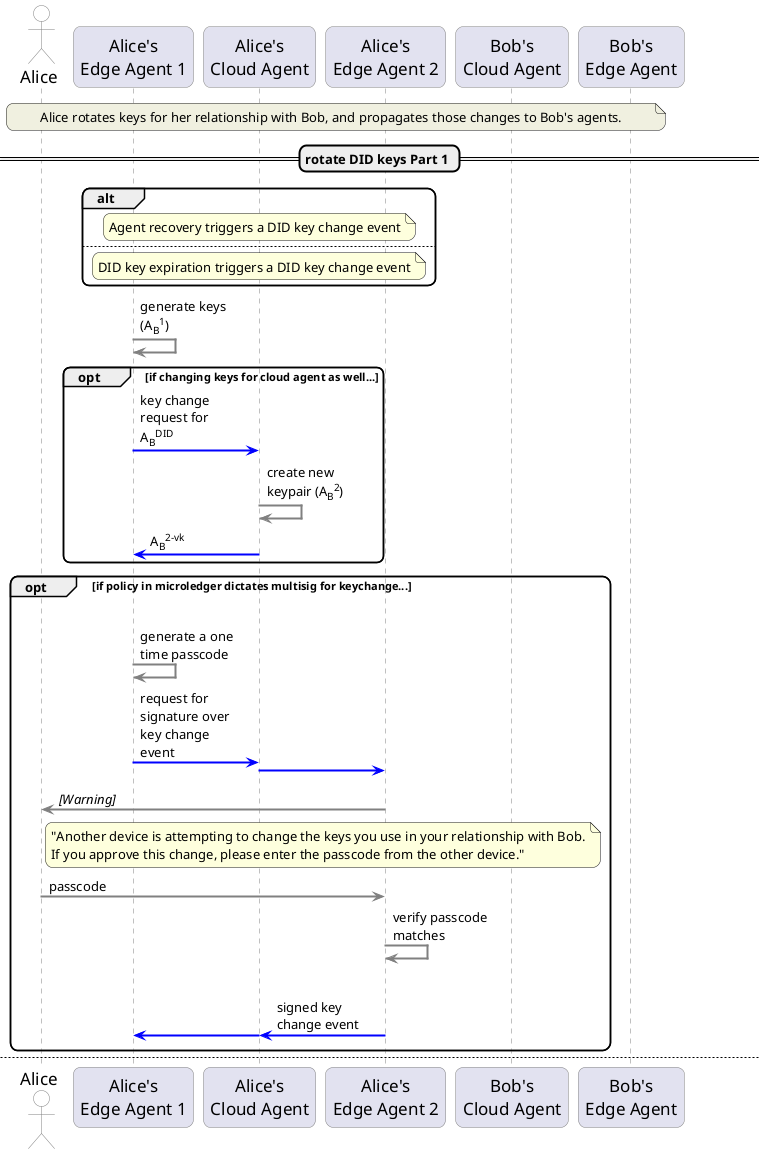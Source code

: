 @startuml
skinparam sequenceArrowThickness 2
skinparam roundcorner 15
skinparam maxmessagesize 100
skinparam sequence {
	ArrowColor grey
	LifeLineBorderColor grey
    ParticipantBorderColor grey
	boxbordercolor white
	ParticipantFontSize 17
	actorfontsize 17
	boxfontsize 17
	boxfontcolor grey
	ActorBorderColor grey
    Actorbackgroundcolor white
}

actor "Alice" as al
participant "Alice's\nEdge Agent 1" as aea1
participant "Alice's\nCloud Agent" as aca
participant "Alice's\nEdge Agent 2" as aea2
participant "Bob's\nCloud Agent" as bca
participant "Bob's\nEdge Agent" as bea

note over al, bea #f0f0e0
Alice rotates keys for her relationship with Bob, and propagates those changes to Bob's agents.
end note

== rotate DID keys Part 1 ==

alt
note over aca
Agent recovery triggers a DID key change event
end note
else
note over aca
DID key expiration triggers a DID key change event
end note
end

aea1 -> aea1: generate keys (A<sub>B</sub><sup>1</sup>)
opt if changing keys for cloud agent as well...
aea1 -[#blue]> aca: key change request for A<sub>B</sub><sup>DID</sup>
aca -> aca: create new keypair (A<sub>B</sub><sup>2</sup>)
aea1 <-[#blue] aca: A<sub>B</sub><sup>2-vk</sup>
end


opt if policy in microledger dictates multisig for keychange...
par2
aea1 -> aea1: generate a one time passcode
aea1 -[#blue]> aca: request for signature over key change event
else
aca -[#blue]>aea2: \n\n\n\n\n\n\n
end
aea2 -> al: <i>[Warning]
note over aca, aea2
"Another device is attempting to change the keys you use in your relationship with Bob.
If you approve this change, please enter the passcode from the other device."
end note

al -> aea2: passcode

aea2 -> aea2: verify passcode matches
par2
aea2 -[#blue]> aca: signed key change event
else
aca -[#blue]> aea1: \n
end

end

newpage

== rotate DID keys Part 2 ==

aea1 -> aea1: write key change events to microledger (A<sub>B</sub><sup>ml</sup>) along with signatures
par2
aea1 -[#blue]> aca: A<sub>B</sub><sup>ml</sup> deltas
else
aca -[#blue]> bca: <sub> </sub><sup> </sup>
else
bca -[#blue]> bea: <sub> </sub><sup> </sup>
bea -> bea: verifies and updates local copy of A<sub>B</sub><sup>ml</sup> with new events

par2
bca <-[#blue] bea: ack
else
aca <-[#blue] bca: <i> </i>
else
aea1 <-[#blue] aca: <i> </i>

opt
bca <-[#blue] bea: A<sub>B</sub><sup>ml</sup> deltas
note left
Any of Bob's agents that
he uses with Alice need to
know about the key changes
as well.
end note
bca -> bca: verifies and updates local copy of A<sub>B</sub><sup>ml</sup> with new events
end


@enduml
